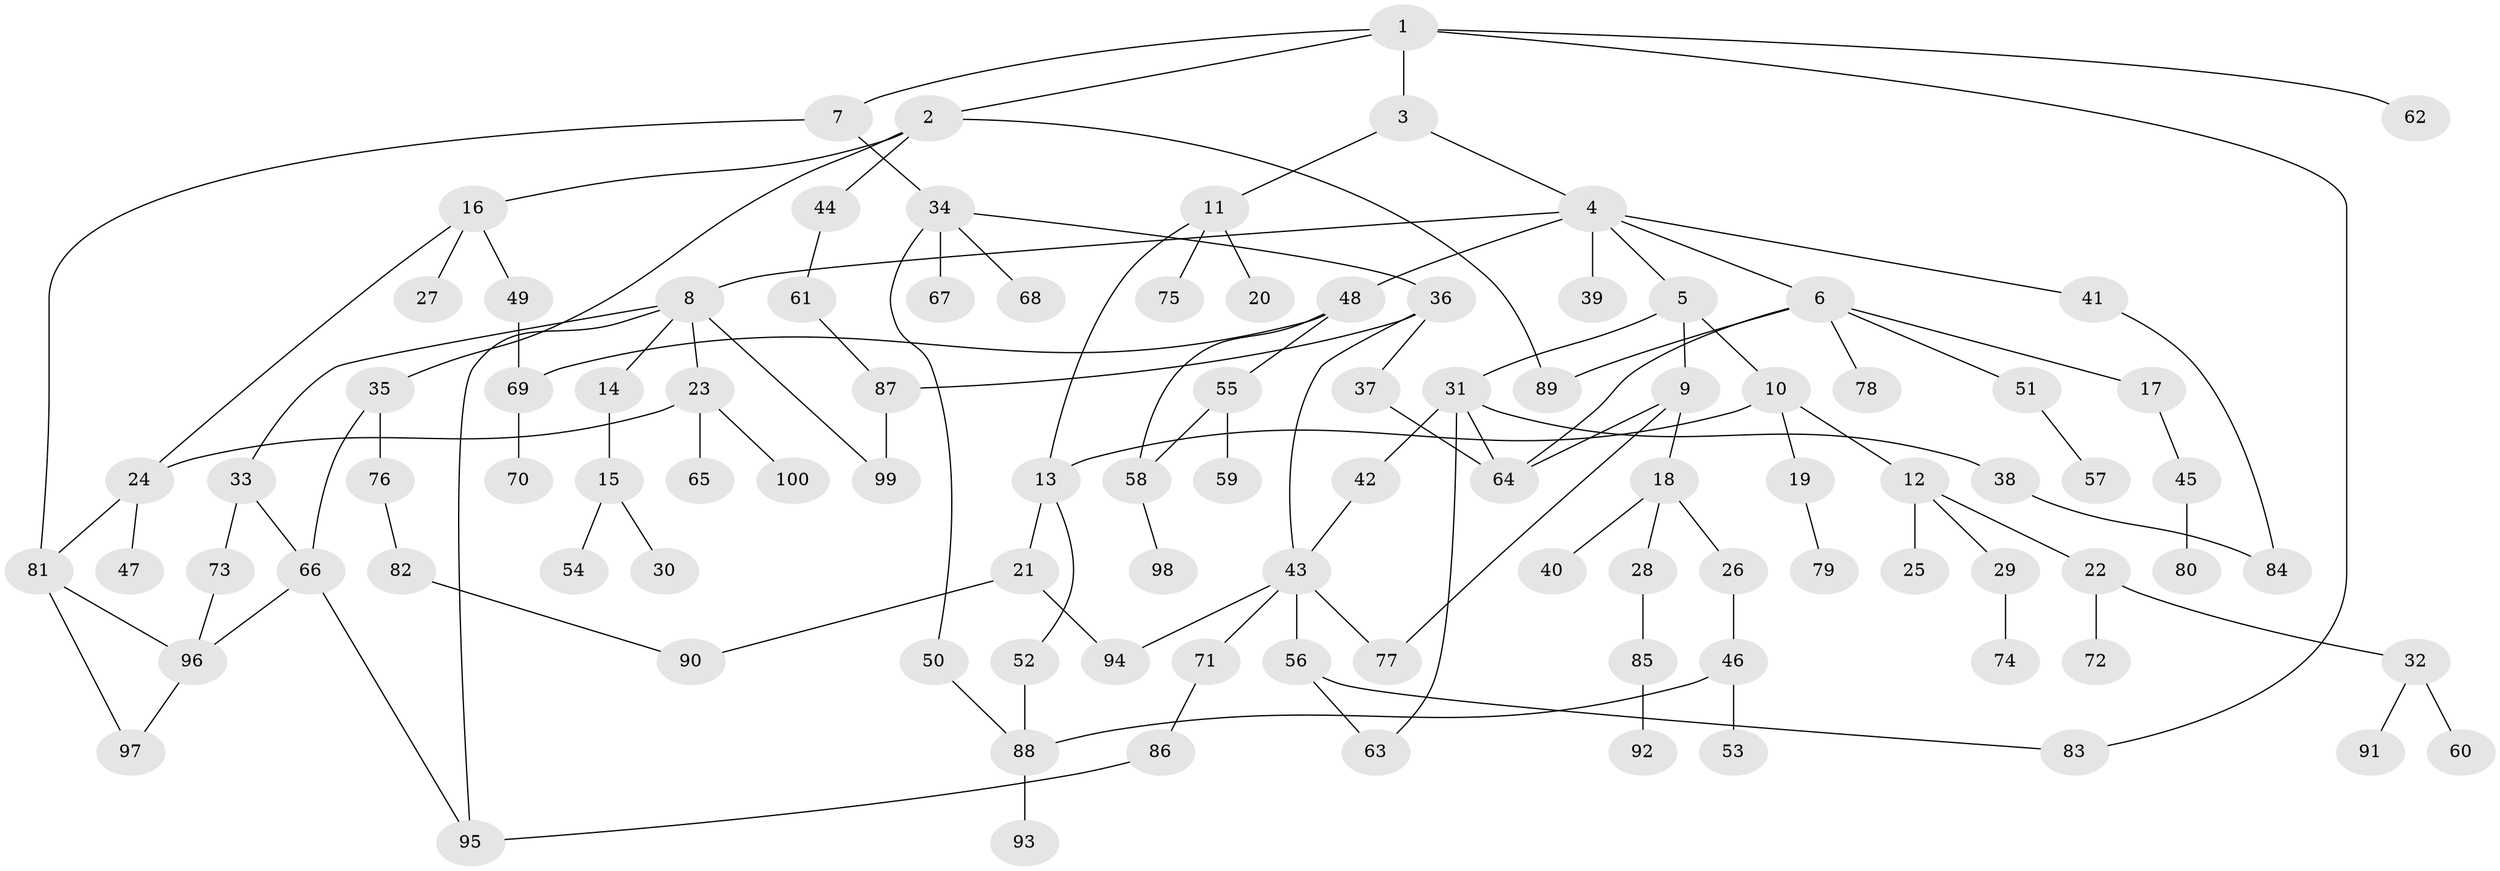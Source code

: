 // Generated by graph-tools (version 1.1) at 2025/54/02/21/25 11:54:43]
// undirected, 100 vertices, 125 edges
graph export_dot {
graph [start="1"]
  node [color=gray90,style=filled];
  1;
  2;
  3;
  4;
  5;
  6;
  7;
  8;
  9;
  10;
  11;
  12;
  13;
  14;
  15;
  16;
  17;
  18;
  19;
  20;
  21;
  22;
  23;
  24;
  25;
  26;
  27;
  28;
  29;
  30;
  31;
  32;
  33;
  34;
  35;
  36;
  37;
  38;
  39;
  40;
  41;
  42;
  43;
  44;
  45;
  46;
  47;
  48;
  49;
  50;
  51;
  52;
  53;
  54;
  55;
  56;
  57;
  58;
  59;
  60;
  61;
  62;
  63;
  64;
  65;
  66;
  67;
  68;
  69;
  70;
  71;
  72;
  73;
  74;
  75;
  76;
  77;
  78;
  79;
  80;
  81;
  82;
  83;
  84;
  85;
  86;
  87;
  88;
  89;
  90;
  91;
  92;
  93;
  94;
  95;
  96;
  97;
  98;
  99;
  100;
  1 -- 2;
  1 -- 3;
  1 -- 7;
  1 -- 62;
  1 -- 83;
  2 -- 16;
  2 -- 35;
  2 -- 44;
  2 -- 89;
  3 -- 4;
  3 -- 11;
  4 -- 5;
  4 -- 6;
  4 -- 8;
  4 -- 39;
  4 -- 41;
  4 -- 48;
  5 -- 9;
  5 -- 10;
  5 -- 31;
  6 -- 17;
  6 -- 51;
  6 -- 78;
  6 -- 64;
  6 -- 89;
  7 -- 34;
  7 -- 81;
  8 -- 14;
  8 -- 23;
  8 -- 33;
  8 -- 99;
  8 -- 95;
  9 -- 18;
  9 -- 77;
  9 -- 64;
  10 -- 12;
  10 -- 13;
  10 -- 19;
  11 -- 20;
  11 -- 75;
  11 -- 13;
  12 -- 22;
  12 -- 25;
  12 -- 29;
  13 -- 21;
  13 -- 52;
  14 -- 15;
  15 -- 30;
  15 -- 54;
  16 -- 24;
  16 -- 27;
  16 -- 49;
  17 -- 45;
  18 -- 26;
  18 -- 28;
  18 -- 40;
  19 -- 79;
  21 -- 94;
  21 -- 90;
  22 -- 32;
  22 -- 72;
  23 -- 65;
  23 -- 100;
  23 -- 24;
  24 -- 47;
  24 -- 81;
  26 -- 46;
  28 -- 85;
  29 -- 74;
  31 -- 38;
  31 -- 42;
  31 -- 64;
  31 -- 63;
  32 -- 60;
  32 -- 91;
  33 -- 66;
  33 -- 73;
  34 -- 36;
  34 -- 50;
  34 -- 67;
  34 -- 68;
  35 -- 76;
  35 -- 66;
  36 -- 37;
  36 -- 43;
  36 -- 87;
  37 -- 64;
  38 -- 84;
  41 -- 84;
  42 -- 43;
  43 -- 56;
  43 -- 71;
  43 -- 77;
  43 -- 94;
  44 -- 61;
  45 -- 80;
  46 -- 53;
  46 -- 88;
  48 -- 55;
  48 -- 58;
  48 -- 69;
  49 -- 69;
  50 -- 88;
  51 -- 57;
  52 -- 88;
  55 -- 59;
  55 -- 58;
  56 -- 63;
  56 -- 83;
  58 -- 98;
  61 -- 87;
  66 -- 96;
  66 -- 95;
  69 -- 70;
  71 -- 86;
  73 -- 96;
  76 -- 82;
  81 -- 96;
  81 -- 97;
  82 -- 90;
  85 -- 92;
  86 -- 95;
  87 -- 99;
  88 -- 93;
  96 -- 97;
}
